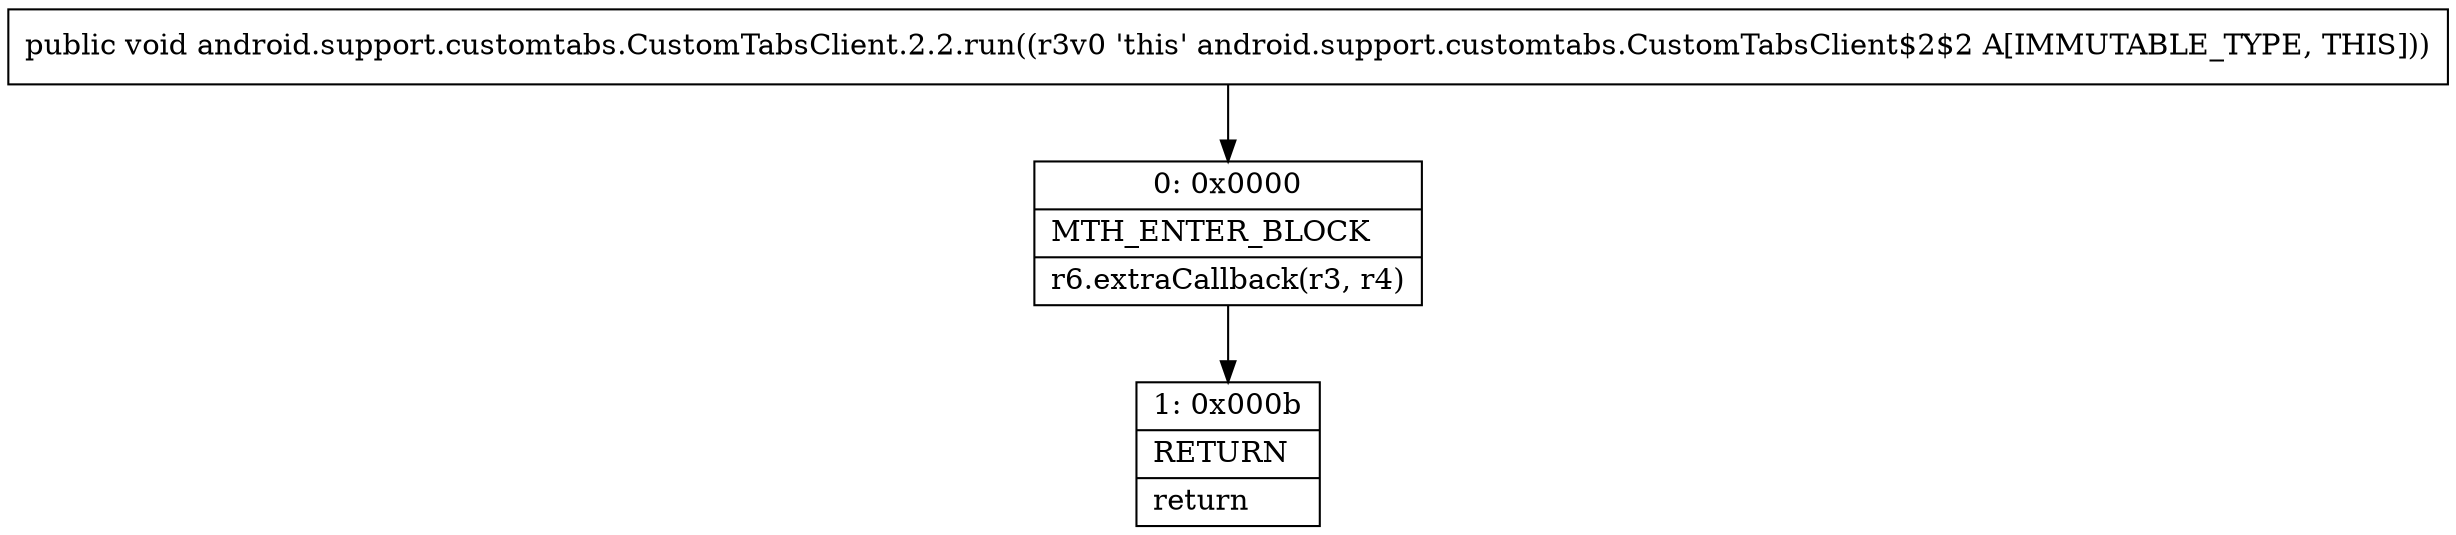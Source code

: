 digraph "CFG forandroid.support.customtabs.CustomTabsClient.2.2.run()V" {
Node_0 [shape=record,label="{0\:\ 0x0000|MTH_ENTER_BLOCK\l|r6.extraCallback(r3, r4)\l}"];
Node_1 [shape=record,label="{1\:\ 0x000b|RETURN\l|return\l}"];
MethodNode[shape=record,label="{public void android.support.customtabs.CustomTabsClient.2.2.run((r3v0 'this' android.support.customtabs.CustomTabsClient$2$2 A[IMMUTABLE_TYPE, THIS])) }"];
MethodNode -> Node_0;
Node_0 -> Node_1;
}

